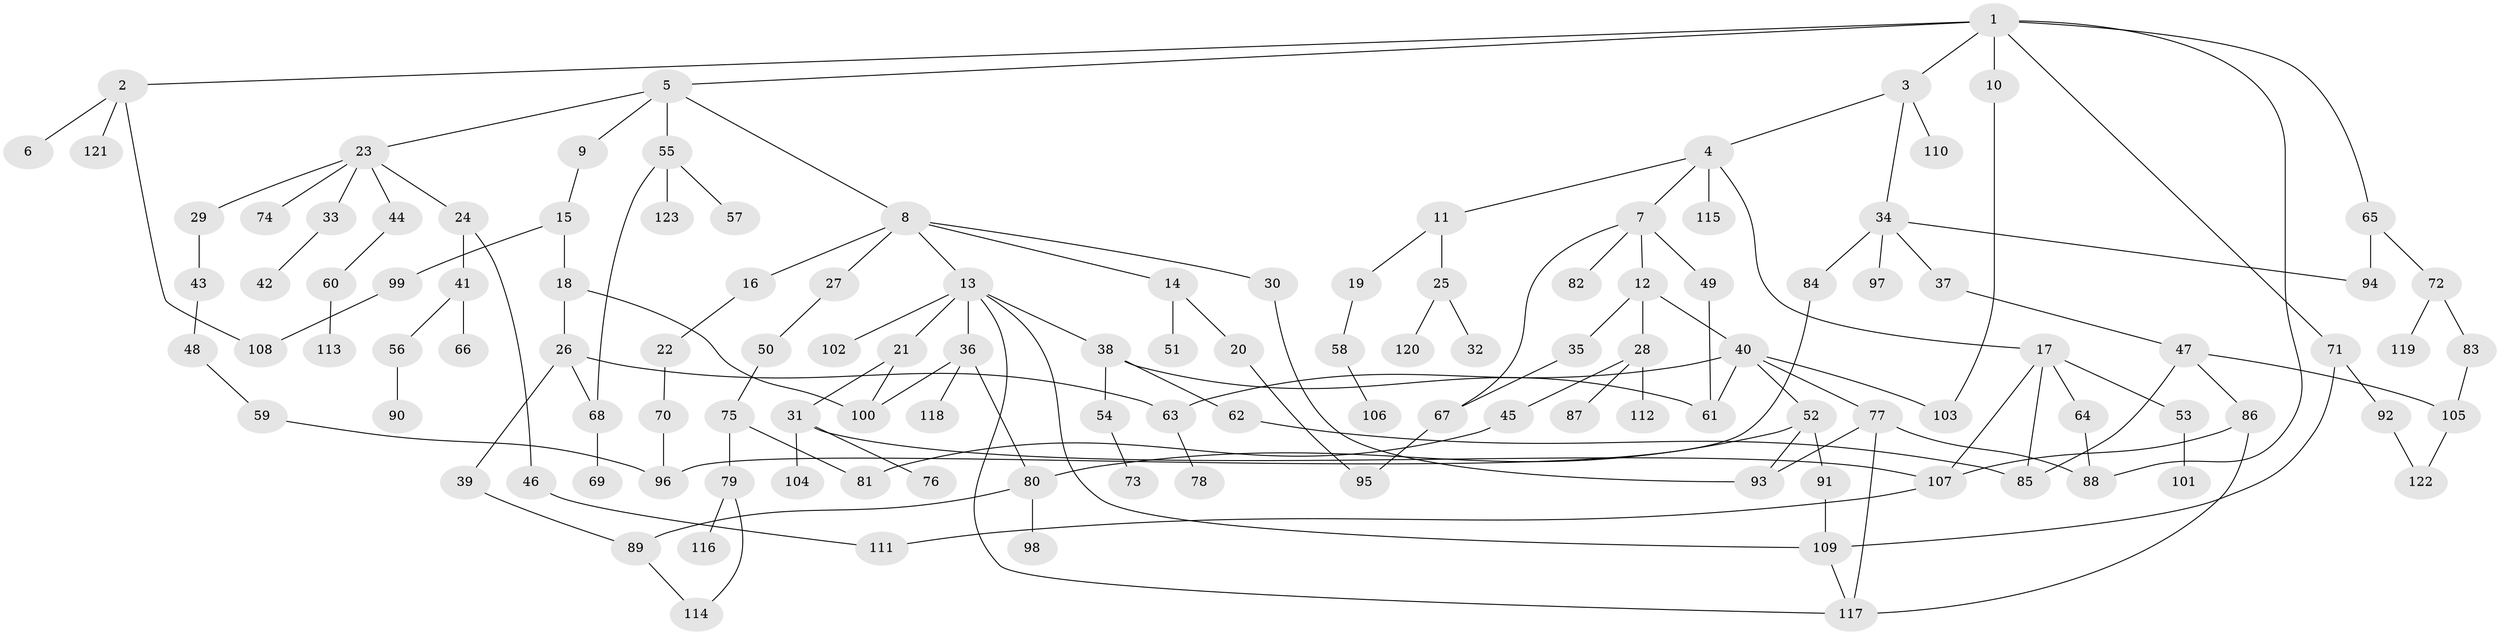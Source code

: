 // Generated by graph-tools (version 1.1) at 2025/01/03/09/25 03:01:12]
// undirected, 123 vertices, 155 edges
graph export_dot {
graph [start="1"]
  node [color=gray90,style=filled];
  1;
  2;
  3;
  4;
  5;
  6;
  7;
  8;
  9;
  10;
  11;
  12;
  13;
  14;
  15;
  16;
  17;
  18;
  19;
  20;
  21;
  22;
  23;
  24;
  25;
  26;
  27;
  28;
  29;
  30;
  31;
  32;
  33;
  34;
  35;
  36;
  37;
  38;
  39;
  40;
  41;
  42;
  43;
  44;
  45;
  46;
  47;
  48;
  49;
  50;
  51;
  52;
  53;
  54;
  55;
  56;
  57;
  58;
  59;
  60;
  61;
  62;
  63;
  64;
  65;
  66;
  67;
  68;
  69;
  70;
  71;
  72;
  73;
  74;
  75;
  76;
  77;
  78;
  79;
  80;
  81;
  82;
  83;
  84;
  85;
  86;
  87;
  88;
  89;
  90;
  91;
  92;
  93;
  94;
  95;
  96;
  97;
  98;
  99;
  100;
  101;
  102;
  103;
  104;
  105;
  106;
  107;
  108;
  109;
  110;
  111;
  112;
  113;
  114;
  115;
  116;
  117;
  118;
  119;
  120;
  121;
  122;
  123;
  1 -- 2;
  1 -- 3;
  1 -- 5;
  1 -- 10;
  1 -- 65;
  1 -- 71;
  1 -- 88;
  2 -- 6;
  2 -- 108;
  2 -- 121;
  3 -- 4;
  3 -- 34;
  3 -- 110;
  4 -- 7;
  4 -- 11;
  4 -- 17;
  4 -- 115;
  5 -- 8;
  5 -- 9;
  5 -- 23;
  5 -- 55;
  7 -- 12;
  7 -- 49;
  7 -- 67;
  7 -- 82;
  8 -- 13;
  8 -- 14;
  8 -- 16;
  8 -- 27;
  8 -- 30;
  9 -- 15;
  10 -- 103;
  11 -- 19;
  11 -- 25;
  12 -- 28;
  12 -- 35;
  12 -- 40;
  13 -- 21;
  13 -- 36;
  13 -- 38;
  13 -- 102;
  13 -- 109;
  13 -- 117;
  14 -- 20;
  14 -- 51;
  15 -- 18;
  15 -- 99;
  16 -- 22;
  17 -- 53;
  17 -- 64;
  17 -- 107;
  17 -- 85;
  18 -- 26;
  18 -- 100;
  19 -- 58;
  20 -- 95;
  21 -- 31;
  21 -- 100;
  22 -- 70;
  23 -- 24;
  23 -- 29;
  23 -- 33;
  23 -- 44;
  23 -- 74;
  24 -- 41;
  24 -- 46;
  25 -- 32;
  25 -- 120;
  26 -- 39;
  26 -- 63;
  26 -- 68;
  27 -- 50;
  28 -- 45;
  28 -- 87;
  28 -- 112;
  29 -- 43;
  30 -- 93;
  31 -- 76;
  31 -- 104;
  31 -- 107;
  33 -- 42;
  34 -- 37;
  34 -- 84;
  34 -- 97;
  34 -- 94;
  35 -- 67;
  36 -- 80;
  36 -- 118;
  36 -- 100;
  37 -- 47;
  38 -- 54;
  38 -- 62;
  38 -- 61;
  39 -- 89;
  40 -- 52;
  40 -- 77;
  40 -- 103;
  40 -- 63;
  40 -- 61;
  41 -- 56;
  41 -- 66;
  43 -- 48;
  44 -- 60;
  45 -- 81;
  46 -- 111;
  47 -- 85;
  47 -- 86;
  47 -- 105;
  48 -- 59;
  49 -- 61;
  50 -- 75;
  52 -- 91;
  52 -- 93;
  52 -- 80;
  53 -- 101;
  54 -- 73;
  55 -- 57;
  55 -- 123;
  55 -- 68;
  56 -- 90;
  58 -- 106;
  59 -- 96;
  60 -- 113;
  62 -- 85;
  63 -- 78;
  64 -- 88;
  65 -- 72;
  65 -- 94;
  67 -- 95;
  68 -- 69;
  70 -- 96;
  71 -- 92;
  71 -- 109;
  72 -- 83;
  72 -- 119;
  75 -- 79;
  75 -- 81;
  77 -- 117;
  77 -- 93;
  77 -- 88;
  79 -- 116;
  79 -- 114;
  80 -- 98;
  80 -- 89;
  83 -- 105;
  84 -- 96;
  86 -- 107;
  86 -- 117;
  89 -- 114;
  91 -- 109;
  92 -- 122;
  99 -- 108;
  105 -- 122;
  107 -- 111;
  109 -- 117;
}
